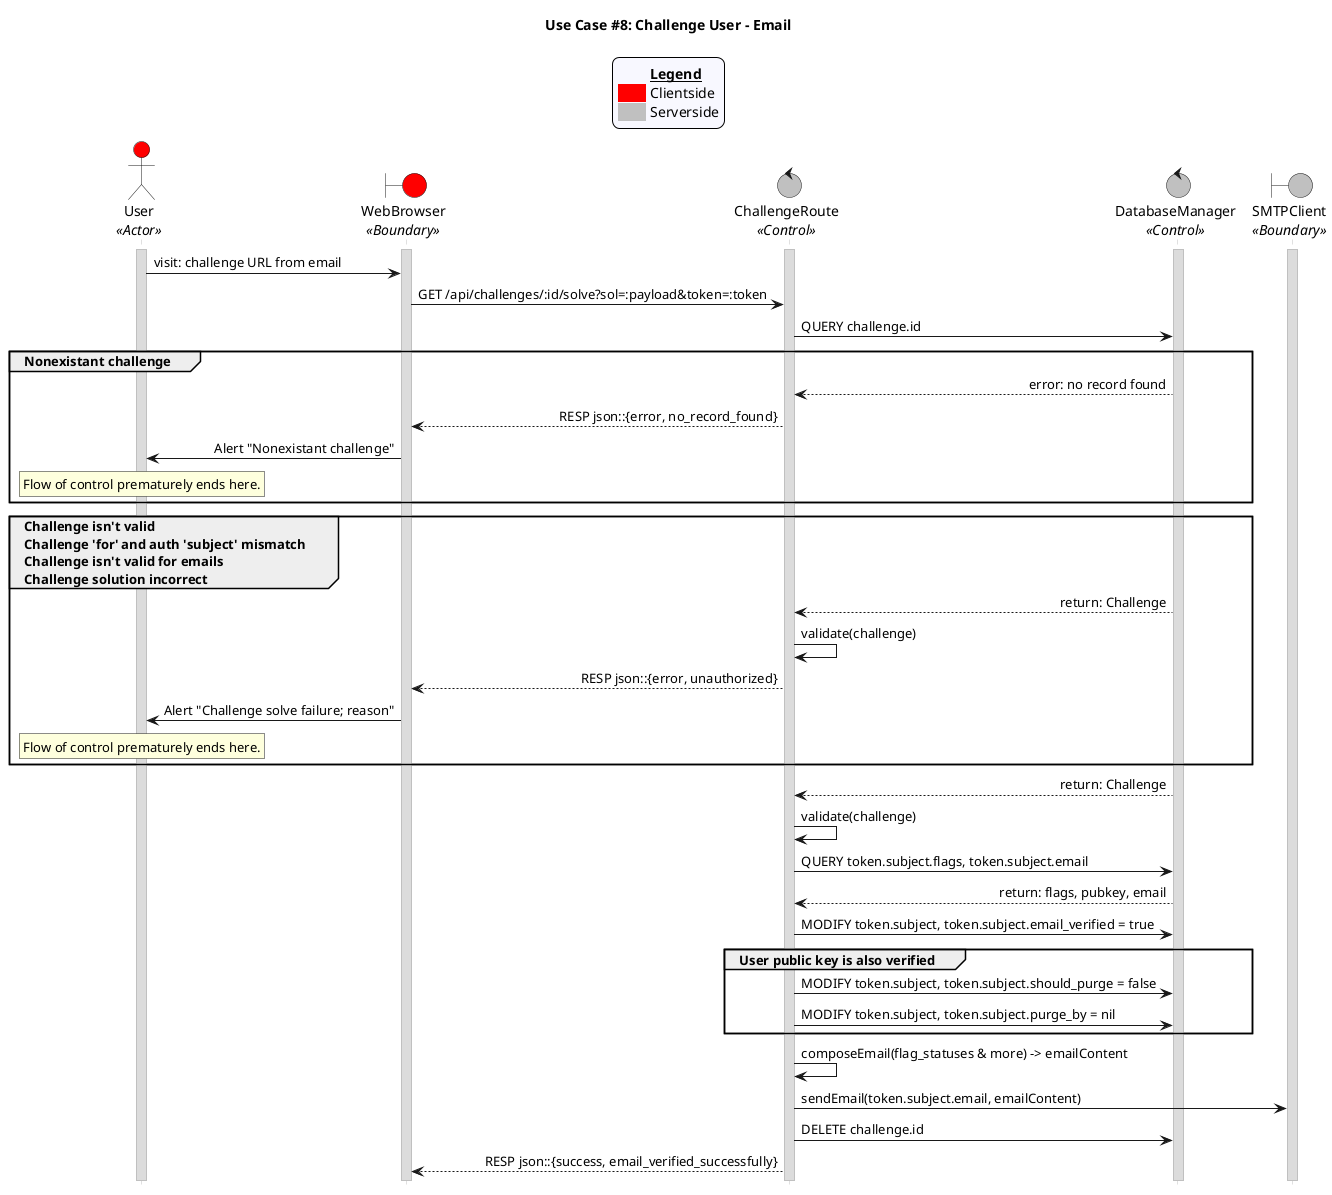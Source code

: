 @startuml uc08_email
title "Use Case #8: Challenge User - Email"

'Styling goes here
hide footbox
skinparam stereotypePosition bottom
skinparam sequenceMessageAlign direction
skinparam sequence {
	LifeLineBorderColor #Silver
	LifeLineBackgroundColor #Gainsboro
}

'Add a legend plus styling
skinparam legend {
	backgroundColor #GhostWhite
	entrySeparator #GhostWhite
}

legend top
	<#GhostWhite,#GhostWhite>|	|= __Legend__ |
	|<#red> | Clientside|
	|<#silver> | Serverside|
endlegend

'Setup the objects involved here
actor User as u <<Actor>> #red
boundary WebBrowser as wb <<Boundary>> #red
control ChallengeRoute as cr <<Control>> #silver
control DatabaseManager as db <<Control>> #silver
boundary SMTPClient as sc <<Boundary>> #silver

'Setup persistent objects here
activate u
activate wb
activate cr
activate db
activate sc

'--- FLOW OF CONTROL STARTS HERE ---
'User gets an email with their challenge code and visits the link in their browser.
u -> wb: visit: challenge URL from email
wb -> cr: GET /api/challenges/:id/solve?sol=:payload&token=:token

'Server checks if the challenge is valid
cr -> db: QUERY challenge.id

'Case 1: The challenge doesn't exist
group Nonexistant challenge
	db --> cr: error: no record found
	cr --> wb: RESP json::{error, no_record_found}
	wb -> u: Alert "Nonexistant challenge"
	rnote over u
	Flow of control prematurely ends here.
	endrnote
end

'Case 2: The challenge is invalid, not for this user, not email challenge, or the solution is incorrect.
group Challenge isn't valid \nChallenge 'for' and auth 'subject' mismatch \nChallenge isn't valid for emails \nChallenge solution incorrect
	db --> cr: return: Challenge
	cr -> cr: validate(challenge)
	cr --> wb: RESP json::{error, unauthorized}
	wb -> u: Alert "Challenge solve failure; reason"
	rnote over u
	Flow of control prematurely ends here.
	endrnote
end

'Default case: challenge exists and is valid
db --> cr: return: Challenge
cr -> cr: validate(challenge)

'Query the database for the user flags.
cr -> db: QUERY token.subject.flags, token.subject.email
db --> cr: return: flags, pubkey, email

'Mark the user's email as verified
cr -> db: MODIFY token.subject, token.subject.email_verified = true

'Also unmark the user's account for deletion if the public key is verified.
group User public key is also verified
	cr -> db: MODIFY token.subject, token.subject.should_purge = false
	cr -> db: MODIFY token.subject, token.subject.purge_by = nil
end

'Email the user to inform of successful challenge completion and next steps.
cr -> cr: composeEmail(flag_statuses & more) -> emailContent
cr -> sc: sendEmail(token.subject.email, emailContent)

'Cleanup and return the feedback to the user
cr -> db: DELETE challenge.id
cr --> wb: RESP json::{success, email_verified_successfully}
'--- FLOW OF CONTROL ENDS HERE   ---

@enduml
